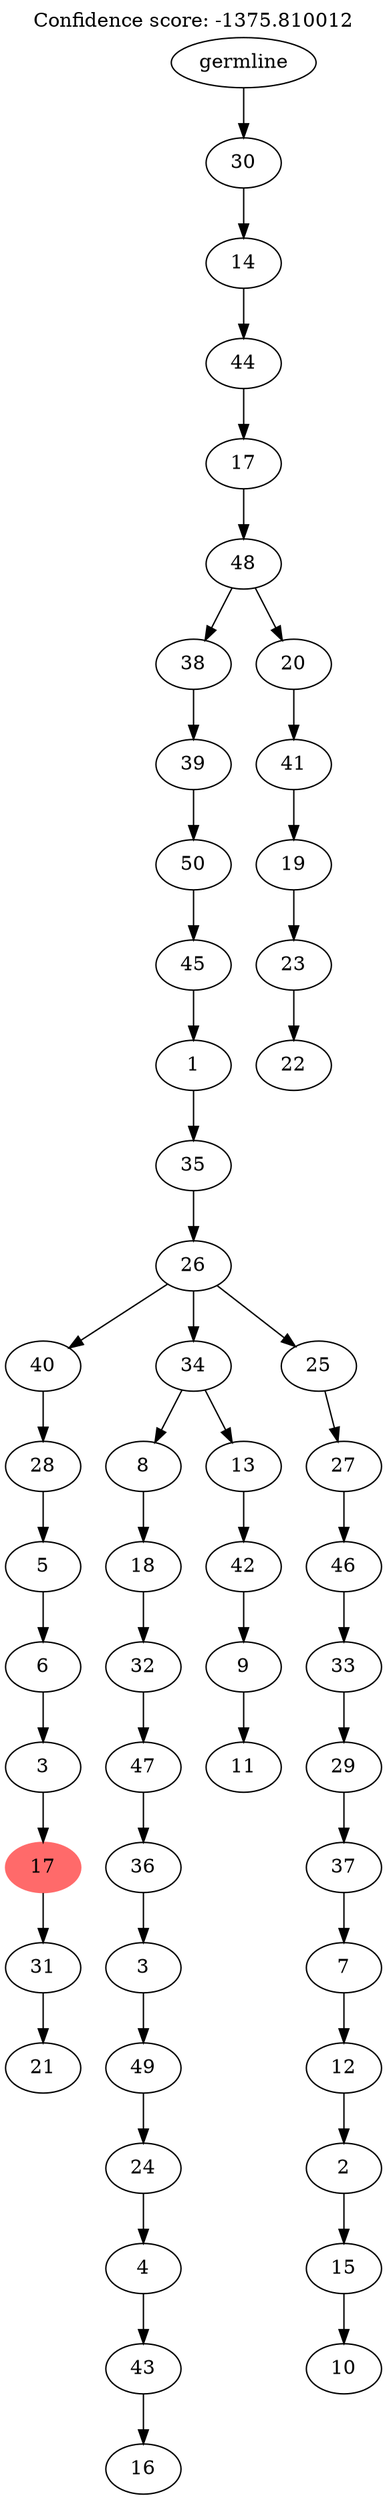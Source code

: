 digraph g {
	"51" -> "52";
	"52" [label="21"];
	"50" -> "51";
	"51" [label="31"];
	"49" -> "50";
	"50" [color=indianred1, style=filled, label="17"];
	"48" -> "49";
	"49" [label="3"];
	"47" -> "48";
	"48" [label="6"];
	"46" -> "47";
	"47" [label="5"];
	"45" -> "46";
	"46" [label="28"];
	"43" -> "44";
	"44" [label="16"];
	"42" -> "43";
	"43" [label="43"];
	"41" -> "42";
	"42" [label="4"];
	"40" -> "41";
	"41" [label="24"];
	"39" -> "40";
	"40" [label="49"];
	"38" -> "39";
	"39" [label="3"];
	"37" -> "38";
	"38" [label="36"];
	"36" -> "37";
	"37" [label="47"];
	"35" -> "36";
	"36" [label="32"];
	"34" -> "35";
	"35" [label="18"];
	"32" -> "33";
	"33" [label="11"];
	"31" -> "32";
	"32" [label="9"];
	"30" -> "31";
	"31" [label="42"];
	"29" -> "30";
	"30" [label="13"];
	"29" -> "34";
	"34" [label="8"];
	"27" -> "28";
	"28" [label="10"];
	"26" -> "27";
	"27" [label="15"];
	"25" -> "26";
	"26" [label="2"];
	"24" -> "25";
	"25" [label="12"];
	"23" -> "24";
	"24" [label="7"];
	"22" -> "23";
	"23" [label="37"];
	"21" -> "22";
	"22" [label="29"];
	"20" -> "21";
	"21" [label="33"];
	"19" -> "20";
	"20" [label="46"];
	"18" -> "19";
	"19" [label="27"];
	"17" -> "18";
	"18" [label="25"];
	"17" -> "29";
	"29" [label="34"];
	"17" -> "45";
	"45" [label="40"];
	"16" -> "17";
	"17" [label="26"];
	"15" -> "16";
	"16" [label="35"];
	"14" -> "15";
	"15" [label="1"];
	"13" -> "14";
	"14" [label="45"];
	"12" -> "13";
	"13" [label="50"];
	"11" -> "12";
	"12" [label="39"];
	"9" -> "10";
	"10" [label="22"];
	"8" -> "9";
	"9" [label="23"];
	"7" -> "8";
	"8" [label="19"];
	"6" -> "7";
	"7" [label="41"];
	"5" -> "6";
	"6" [label="20"];
	"5" -> "11";
	"11" [label="38"];
	"4" -> "5";
	"5" [label="48"];
	"3" -> "4";
	"4" [label="17"];
	"2" -> "3";
	"3" [label="44"];
	"1" -> "2";
	"2" [label="14"];
	"0" -> "1";
	"1" [label="30"];
	"0" [label="germline"];
	labelloc="t";
	label="Confidence score: -1375.810012";
}
